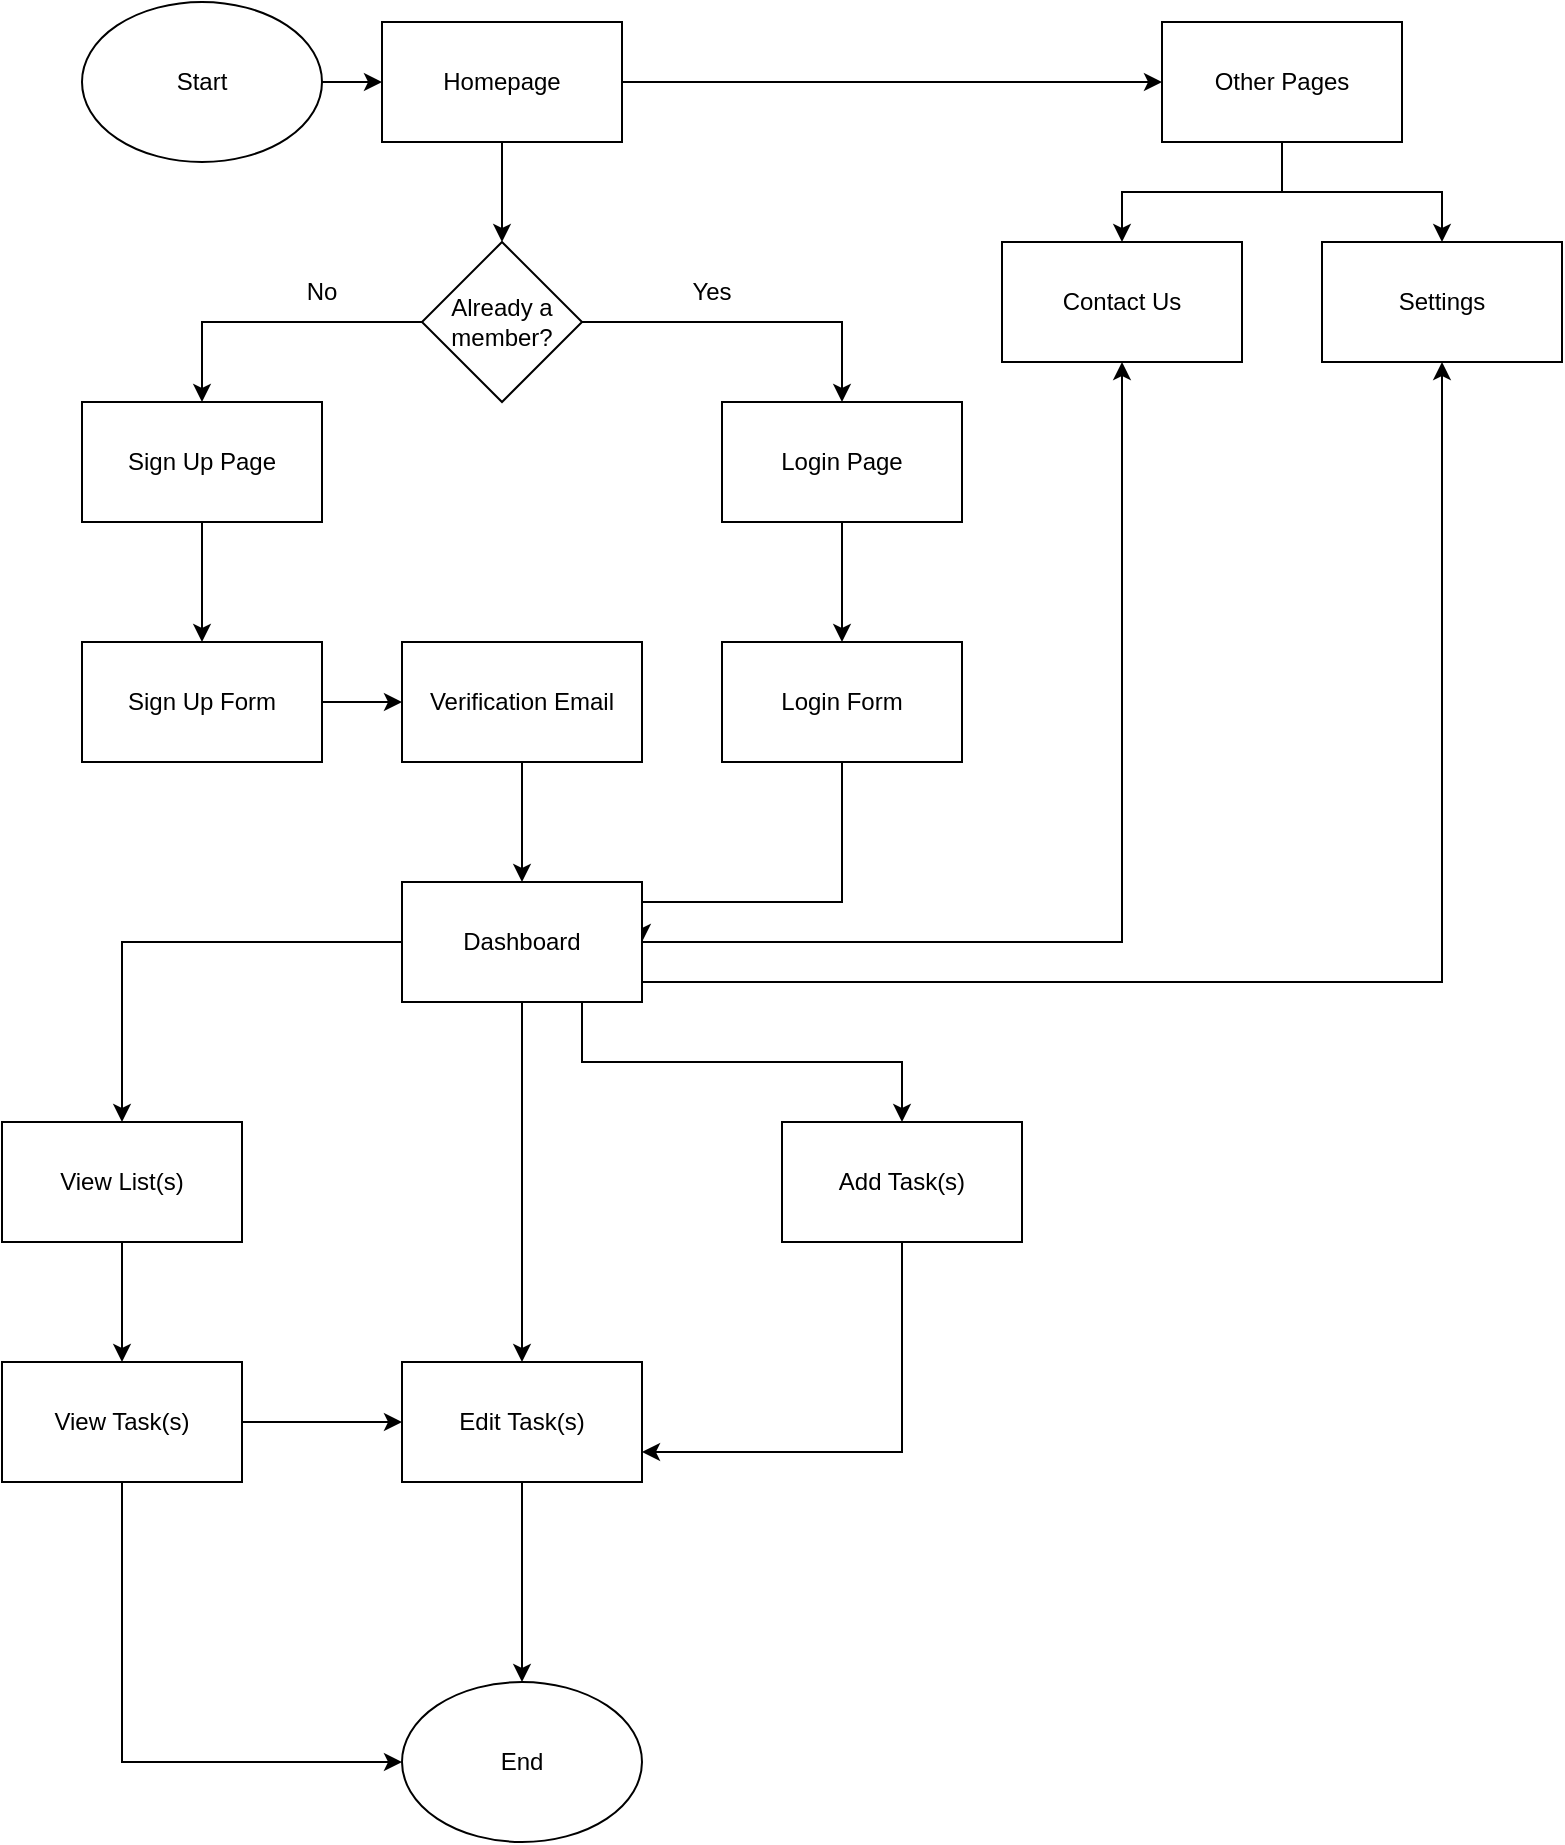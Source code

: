 <mxfile version="24.6.4" type="device">
  <diagram name="Page-1" id="w6tRVwdMqEyC0gWq0UOY">
    <mxGraphModel dx="1098" dy="868" grid="1" gridSize="10" guides="1" tooltips="1" connect="1" arrows="1" fold="1" page="1" pageScale="1" pageWidth="850" pageHeight="1100" math="0" shadow="0">
      <root>
        <mxCell id="0" />
        <mxCell id="1" parent="0" />
        <mxCell id="_YOXUcEcAIF2wJV372Os-6" style="edgeStyle=orthogonalEdgeStyle;rounded=0;orthogonalLoop=1;jettySize=auto;html=1;exitX=1;exitY=0.5;exitDx=0;exitDy=0;entryX=0;entryY=0.5;entryDx=0;entryDy=0;" parent="1" source="_YOXUcEcAIF2wJV372Os-1" target="_YOXUcEcAIF2wJV372Os-2" edge="1">
          <mxGeometry relative="1" as="geometry" />
        </mxCell>
        <mxCell id="_YOXUcEcAIF2wJV372Os-1" value="Start" style="ellipse;whiteSpace=wrap;html=1;" parent="1" vertex="1">
          <mxGeometry x="80" y="40" width="120" height="80" as="geometry" />
        </mxCell>
        <mxCell id="_YOXUcEcAIF2wJV372Os-5" style="edgeStyle=orthogonalEdgeStyle;rounded=0;orthogonalLoop=1;jettySize=auto;html=1;exitX=0.5;exitY=1;exitDx=0;exitDy=0;entryX=0.5;entryY=0;entryDx=0;entryDy=0;" parent="1" source="_YOXUcEcAIF2wJV372Os-2" target="_YOXUcEcAIF2wJV372Os-4" edge="1">
          <mxGeometry relative="1" as="geometry" />
        </mxCell>
        <mxCell id="_YOXUcEcAIF2wJV372Os-8" style="edgeStyle=orthogonalEdgeStyle;rounded=0;orthogonalLoop=1;jettySize=auto;html=1;entryX=0;entryY=0.5;entryDx=0;entryDy=0;" parent="1" source="_YOXUcEcAIF2wJV372Os-2" target="_YOXUcEcAIF2wJV372Os-7" edge="1">
          <mxGeometry relative="1" as="geometry" />
        </mxCell>
        <mxCell id="_YOXUcEcAIF2wJV372Os-2" value="Homepage" style="rounded=0;whiteSpace=wrap;html=1;" parent="1" vertex="1">
          <mxGeometry x="230" y="50" width="120" height="60" as="geometry" />
        </mxCell>
        <mxCell id="_YOXUcEcAIF2wJV372Os-10" style="edgeStyle=orthogonalEdgeStyle;rounded=0;orthogonalLoop=1;jettySize=auto;html=1;entryX=0.5;entryY=0;entryDx=0;entryDy=0;" parent="1" source="_YOXUcEcAIF2wJV372Os-4" target="_YOXUcEcAIF2wJV372Os-9" edge="1">
          <mxGeometry relative="1" as="geometry" />
        </mxCell>
        <mxCell id="_YOXUcEcAIF2wJV372Os-12" style="edgeStyle=orthogonalEdgeStyle;rounded=0;orthogonalLoop=1;jettySize=auto;html=1;entryX=0.5;entryY=0;entryDx=0;entryDy=0;" parent="1" source="_YOXUcEcAIF2wJV372Os-4" target="_YOXUcEcAIF2wJV372Os-11" edge="1">
          <mxGeometry relative="1" as="geometry" />
        </mxCell>
        <mxCell id="_YOXUcEcAIF2wJV372Os-4" value="Already a member?" style="rhombus;whiteSpace=wrap;html=1;" parent="1" vertex="1">
          <mxGeometry x="250" y="160" width="80" height="80" as="geometry" />
        </mxCell>
        <mxCell id="_YOXUcEcAIF2wJV372Os-34" style="edgeStyle=orthogonalEdgeStyle;rounded=0;orthogonalLoop=1;jettySize=auto;html=1;entryX=0.5;entryY=0;entryDx=0;entryDy=0;" parent="1" source="_YOXUcEcAIF2wJV372Os-7" target="_YOXUcEcAIF2wJV372Os-32" edge="1">
          <mxGeometry relative="1" as="geometry" />
        </mxCell>
        <mxCell id="_YOXUcEcAIF2wJV372Os-35" style="edgeStyle=orthogonalEdgeStyle;rounded=0;orthogonalLoop=1;jettySize=auto;html=1;entryX=0.5;entryY=0;entryDx=0;entryDy=0;" parent="1" source="_YOXUcEcAIF2wJV372Os-7" target="_YOXUcEcAIF2wJV372Os-33" edge="1">
          <mxGeometry relative="1" as="geometry" />
        </mxCell>
        <mxCell id="_YOXUcEcAIF2wJV372Os-7" value="Other Pages" style="rounded=0;whiteSpace=wrap;html=1;" parent="1" vertex="1">
          <mxGeometry x="620" y="50" width="120" height="60" as="geometry" />
        </mxCell>
        <mxCell id="_YOXUcEcAIF2wJV372Os-15" style="edgeStyle=orthogonalEdgeStyle;rounded=0;orthogonalLoop=1;jettySize=auto;html=1;entryX=0.5;entryY=0;entryDx=0;entryDy=0;" parent="1" source="_YOXUcEcAIF2wJV372Os-9" target="_YOXUcEcAIF2wJV372Os-13" edge="1">
          <mxGeometry relative="1" as="geometry" />
        </mxCell>
        <mxCell id="_YOXUcEcAIF2wJV372Os-9" value="Sign Up Page" style="rounded=0;whiteSpace=wrap;html=1;" parent="1" vertex="1">
          <mxGeometry x="80" y="240" width="120" height="60" as="geometry" />
        </mxCell>
        <mxCell id="_YOXUcEcAIF2wJV372Os-17" style="edgeStyle=orthogonalEdgeStyle;rounded=0;orthogonalLoop=1;jettySize=auto;html=1;exitX=0.5;exitY=1;exitDx=0;exitDy=0;entryX=0.5;entryY=0;entryDx=0;entryDy=0;" parent="1" source="_YOXUcEcAIF2wJV372Os-11" target="_YOXUcEcAIF2wJV372Os-16" edge="1">
          <mxGeometry relative="1" as="geometry" />
        </mxCell>
        <mxCell id="_YOXUcEcAIF2wJV372Os-11" value="Login Page" style="rounded=0;whiteSpace=wrap;html=1;" parent="1" vertex="1">
          <mxGeometry x="400" y="240" width="120" height="60" as="geometry" />
        </mxCell>
        <mxCell id="_YOXUcEcAIF2wJV372Os-27" style="edgeStyle=orthogonalEdgeStyle;rounded=0;orthogonalLoop=1;jettySize=auto;html=1;exitX=1;exitY=0.5;exitDx=0;exitDy=0;entryX=0;entryY=0.5;entryDx=0;entryDy=0;" parent="1" source="_YOXUcEcAIF2wJV372Os-13" target="_YOXUcEcAIF2wJV372Os-26" edge="1">
          <mxGeometry relative="1" as="geometry" />
        </mxCell>
        <mxCell id="_YOXUcEcAIF2wJV372Os-13" value="Sign Up Form" style="rounded=0;whiteSpace=wrap;html=1;" parent="1" vertex="1">
          <mxGeometry x="80" y="360" width="120" height="60" as="geometry" />
        </mxCell>
        <mxCell id="_YOXUcEcAIF2wJV372Os-29" style="edgeStyle=orthogonalEdgeStyle;rounded=0;orthogonalLoop=1;jettySize=auto;html=1;exitX=0.5;exitY=1;exitDx=0;exitDy=0;entryX=1;entryY=0.5;entryDx=0;entryDy=0;" parent="1" source="_YOXUcEcAIF2wJV372Os-16" target="_YOXUcEcAIF2wJV372Os-20" edge="1">
          <mxGeometry relative="1" as="geometry">
            <Array as="points">
              <mxPoint x="460" y="490" />
              <mxPoint x="360" y="490" />
            </Array>
          </mxGeometry>
        </mxCell>
        <mxCell id="_YOXUcEcAIF2wJV372Os-16" value="Login Form" style="rounded=0;whiteSpace=wrap;html=1;" parent="1" vertex="1">
          <mxGeometry x="400" y="360" width="120" height="60" as="geometry" />
        </mxCell>
        <mxCell id="_YOXUcEcAIF2wJV372Os-18" value="Yes" style="text;html=1;align=center;verticalAlign=middle;whiteSpace=wrap;rounded=0;" parent="1" vertex="1">
          <mxGeometry x="365" y="170" width="60" height="30" as="geometry" />
        </mxCell>
        <mxCell id="_YOXUcEcAIF2wJV372Os-19" value="No" style="text;html=1;align=center;verticalAlign=middle;whiteSpace=wrap;rounded=0;" parent="1" vertex="1">
          <mxGeometry x="170" y="170" width="60" height="30" as="geometry" />
        </mxCell>
        <mxCell id="_YOXUcEcAIF2wJV372Os-39" style="edgeStyle=orthogonalEdgeStyle;rounded=0;orthogonalLoop=1;jettySize=auto;html=1;entryX=0.5;entryY=1;entryDx=0;entryDy=0;" parent="1" source="_YOXUcEcAIF2wJV372Os-20" target="_YOXUcEcAIF2wJV372Os-32" edge="1">
          <mxGeometry relative="1" as="geometry">
            <Array as="points">
              <mxPoint x="600" y="510" />
            </Array>
          </mxGeometry>
        </mxCell>
        <mxCell id="_YOXUcEcAIF2wJV372Os-40" style="edgeStyle=orthogonalEdgeStyle;rounded=0;orthogonalLoop=1;jettySize=auto;html=1;entryX=0.5;entryY=1;entryDx=0;entryDy=0;" parent="1" source="_YOXUcEcAIF2wJV372Os-20" target="_YOXUcEcAIF2wJV372Os-33" edge="1">
          <mxGeometry relative="1" as="geometry">
            <Array as="points">
              <mxPoint x="760" y="530" />
            </Array>
          </mxGeometry>
        </mxCell>
        <mxCell id="_YOXUcEcAIF2wJV372Os-41" style="edgeStyle=orthogonalEdgeStyle;rounded=0;orthogonalLoop=1;jettySize=auto;html=1;" parent="1" source="_YOXUcEcAIF2wJV372Os-20" target="_YOXUcEcAIF2wJV372Os-36" edge="1">
          <mxGeometry relative="1" as="geometry" />
        </mxCell>
        <mxCell id="_YOXUcEcAIF2wJV372Os-42" style="edgeStyle=orthogonalEdgeStyle;rounded=0;orthogonalLoop=1;jettySize=auto;html=1;entryX=0.5;entryY=0;entryDx=0;entryDy=0;" parent="1" source="_YOXUcEcAIF2wJV372Os-20" target="_YOXUcEcAIF2wJV372Os-37" edge="1">
          <mxGeometry relative="1" as="geometry" />
        </mxCell>
        <mxCell id="_YOXUcEcAIF2wJV372Os-43" style="edgeStyle=orthogonalEdgeStyle;rounded=0;orthogonalLoop=1;jettySize=auto;html=1;exitX=0.75;exitY=1;exitDx=0;exitDy=0;" parent="1" source="_YOXUcEcAIF2wJV372Os-20" target="_YOXUcEcAIF2wJV372Os-38" edge="1">
          <mxGeometry relative="1" as="geometry" />
        </mxCell>
        <mxCell id="_YOXUcEcAIF2wJV372Os-20" value="Dashboard" style="rounded=0;whiteSpace=wrap;html=1;" parent="1" vertex="1">
          <mxGeometry x="240" y="480" width="120" height="60" as="geometry" />
        </mxCell>
        <mxCell id="_YOXUcEcAIF2wJV372Os-30" style="edgeStyle=orthogonalEdgeStyle;rounded=0;orthogonalLoop=1;jettySize=auto;html=1;exitX=0.5;exitY=1;exitDx=0;exitDy=0;entryX=0.5;entryY=0;entryDx=0;entryDy=0;" parent="1" source="_YOXUcEcAIF2wJV372Os-26" target="_YOXUcEcAIF2wJV372Os-20" edge="1">
          <mxGeometry relative="1" as="geometry" />
        </mxCell>
        <mxCell id="_YOXUcEcAIF2wJV372Os-26" value="Verification Email" style="rounded=0;whiteSpace=wrap;html=1;" parent="1" vertex="1">
          <mxGeometry x="240" y="360" width="120" height="60" as="geometry" />
        </mxCell>
        <mxCell id="_YOXUcEcAIF2wJV372Os-32" value="Contact Us" style="rounded=0;whiteSpace=wrap;html=1;" parent="1" vertex="1">
          <mxGeometry x="540" y="160" width="120" height="60" as="geometry" />
        </mxCell>
        <mxCell id="_YOXUcEcAIF2wJV372Os-33" value="Settings" style="rounded=0;whiteSpace=wrap;html=1;" parent="1" vertex="1">
          <mxGeometry x="700" y="160" width="120" height="60" as="geometry" />
        </mxCell>
        <mxCell id="_YOXUcEcAIF2wJV372Os-51" style="edgeStyle=orthogonalEdgeStyle;rounded=0;orthogonalLoop=1;jettySize=auto;html=1;entryX=0.5;entryY=0;entryDx=0;entryDy=0;" parent="1" source="_YOXUcEcAIF2wJV372Os-36" target="_YOXUcEcAIF2wJV372Os-44" edge="1">
          <mxGeometry relative="1" as="geometry" />
        </mxCell>
        <mxCell id="_YOXUcEcAIF2wJV372Os-36" value="View List(s)" style="rounded=0;whiteSpace=wrap;html=1;" parent="1" vertex="1">
          <mxGeometry x="40" y="600" width="120" height="60" as="geometry" />
        </mxCell>
        <mxCell id="_YOXUcEcAIF2wJV372Os-60" style="edgeStyle=orthogonalEdgeStyle;rounded=0;orthogonalLoop=1;jettySize=auto;html=1;entryX=0.5;entryY=0;entryDx=0;entryDy=0;" parent="1" source="_YOXUcEcAIF2wJV372Os-37" target="_YOXUcEcAIF2wJV372Os-54" edge="1">
          <mxGeometry relative="1" as="geometry" />
        </mxCell>
        <mxCell id="_YOXUcEcAIF2wJV372Os-37" value="Edit&lt;span style=&quot;background-color: initial;&quot;&gt;&amp;nbsp;Task(s)&lt;/span&gt;" style="rounded=0;whiteSpace=wrap;html=1;" parent="1" vertex="1">
          <mxGeometry x="240" y="720" width="120" height="60" as="geometry" />
        </mxCell>
        <mxCell id="_YOXUcEcAIF2wJV372Os-59" style="edgeStyle=orthogonalEdgeStyle;rounded=0;orthogonalLoop=1;jettySize=auto;html=1;entryX=1;entryY=0.75;entryDx=0;entryDy=0;" parent="1" source="_YOXUcEcAIF2wJV372Os-38" target="_YOXUcEcAIF2wJV372Os-37" edge="1">
          <mxGeometry relative="1" as="geometry">
            <Array as="points">
              <mxPoint x="490" y="765" />
            </Array>
          </mxGeometry>
        </mxCell>
        <mxCell id="_YOXUcEcAIF2wJV372Os-38" value="Add Task(s)" style="rounded=0;whiteSpace=wrap;html=1;" parent="1" vertex="1">
          <mxGeometry x="430" y="600" width="120" height="60" as="geometry" />
        </mxCell>
        <mxCell id="_YOXUcEcAIF2wJV372Os-57" style="edgeStyle=orthogonalEdgeStyle;rounded=0;orthogonalLoop=1;jettySize=auto;html=1;entryX=0;entryY=0.5;entryDx=0;entryDy=0;" parent="1" source="_YOXUcEcAIF2wJV372Os-44" target="_YOXUcEcAIF2wJV372Os-54" edge="1">
          <mxGeometry relative="1" as="geometry">
            <mxPoint x="100" y="920" as="targetPoint" />
            <Array as="points">
              <mxPoint x="100" y="920" />
            </Array>
          </mxGeometry>
        </mxCell>
        <mxCell id="_YOXUcEcAIF2wJV372Os-58" style="edgeStyle=orthogonalEdgeStyle;rounded=0;orthogonalLoop=1;jettySize=auto;html=1;entryX=0;entryY=0.5;entryDx=0;entryDy=0;" parent="1" source="_YOXUcEcAIF2wJV372Os-44" target="_YOXUcEcAIF2wJV372Os-37" edge="1">
          <mxGeometry relative="1" as="geometry" />
        </mxCell>
        <mxCell id="_YOXUcEcAIF2wJV372Os-44" value="View Task(s)" style="rounded=0;whiteSpace=wrap;html=1;" parent="1" vertex="1">
          <mxGeometry x="40" y="720" width="120" height="60" as="geometry" />
        </mxCell>
        <mxCell id="_YOXUcEcAIF2wJV372Os-54" value="End" style="ellipse;whiteSpace=wrap;html=1;" parent="1" vertex="1">
          <mxGeometry x="240" y="880" width="120" height="80" as="geometry" />
        </mxCell>
      </root>
    </mxGraphModel>
  </diagram>
</mxfile>
